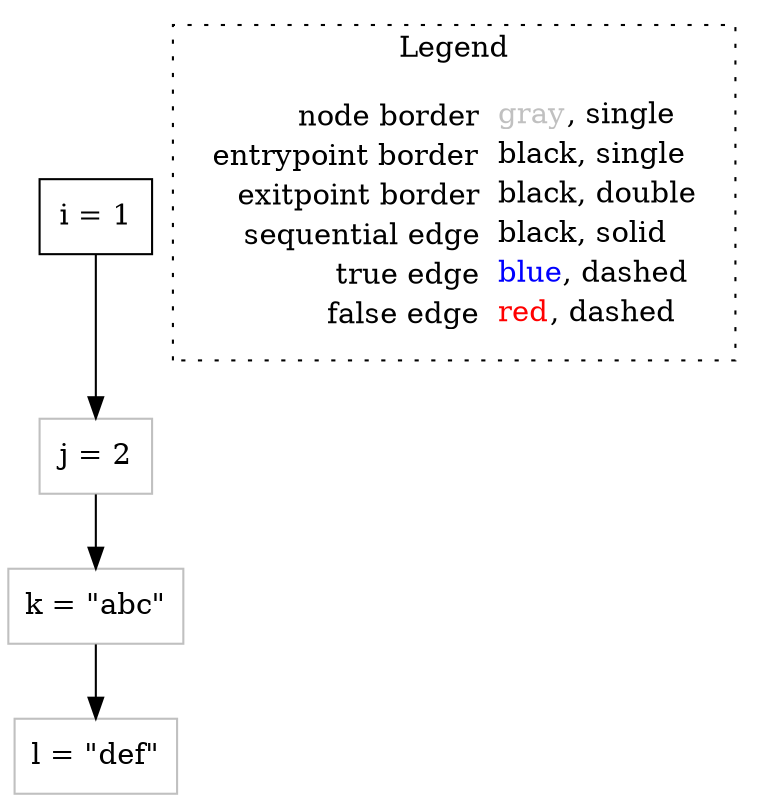 digraph {
	"node0" [shape="rect",color="black",label=<i = 1>];
	"node1" [shape="rect",color="gray",label=<j = 2>];
	"node2" [shape="rect",color="gray",label=<l = &quot;def&quot;>];
	"node3" [shape="rect",color="gray",label=<k = &quot;abc&quot;>];
	"node1" -> "node3" [color="black"];
	"node0" -> "node1" [color="black"];
	"node3" -> "node2" [color="black"];
subgraph cluster_legend {
	label="Legend";
	style=dotted;
	node [shape=plaintext];
	"legend" [label=<<table border="0" cellpadding="2" cellspacing="0" cellborder="0"><tr><td align="right">node border&nbsp;</td><td align="left"><font color="gray">gray</font>, single</td></tr><tr><td align="right">entrypoint border&nbsp;</td><td align="left"><font color="black">black</font>, single</td></tr><tr><td align="right">exitpoint border&nbsp;</td><td align="left"><font color="black">black</font>, double</td></tr><tr><td align="right">sequential edge&nbsp;</td><td align="left"><font color="black">black</font>, solid</td></tr><tr><td align="right">true edge&nbsp;</td><td align="left"><font color="blue">blue</font>, dashed</td></tr><tr><td align="right">false edge&nbsp;</td><td align="left"><font color="red">red</font>, dashed</td></tr></table>>];
}

}
